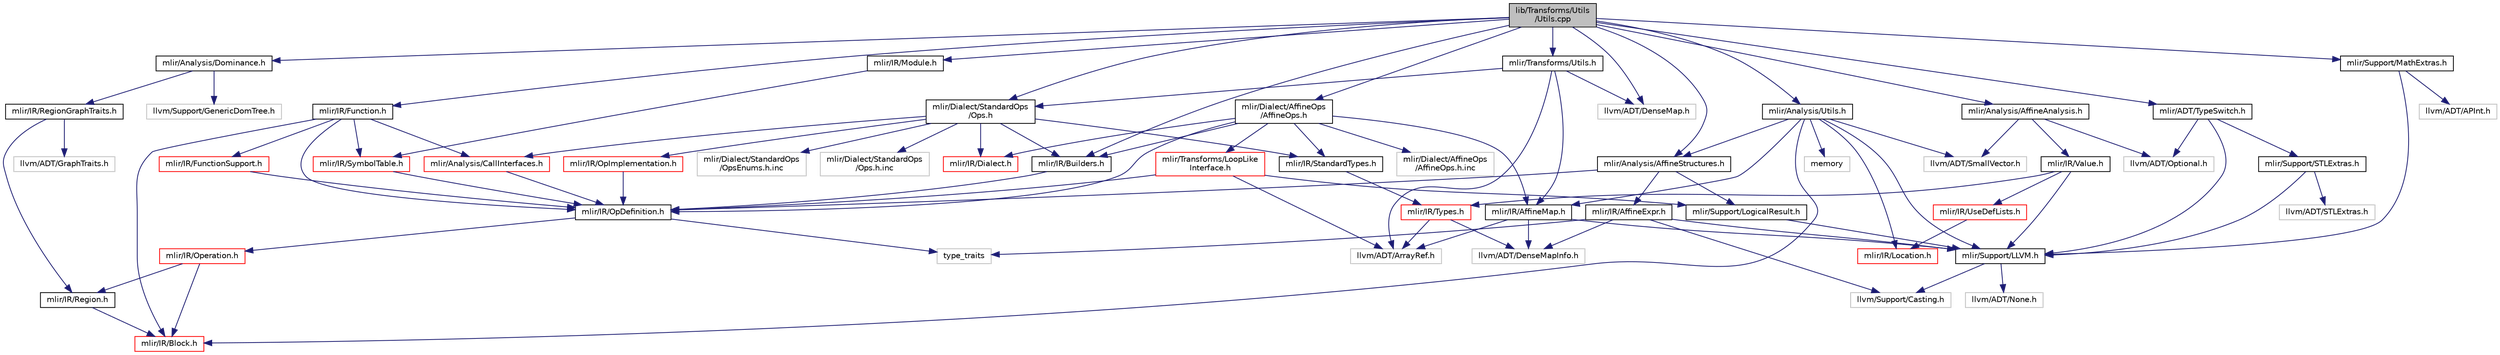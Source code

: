 digraph "lib/Transforms/Utils/Utils.cpp"
{
  bgcolor="transparent";
  edge [fontname="Helvetica",fontsize="10",labelfontname="Helvetica",labelfontsize="10"];
  node [fontname="Helvetica",fontsize="10",shape=record];
  Node0 [label="lib/Transforms/Utils\l/Utils.cpp",height=0.2,width=0.4,color="black", fillcolor="grey75", style="filled", fontcolor="black"];
  Node0 -> Node1 [color="midnightblue",fontsize="10",style="solid",fontname="Helvetica"];
  Node1 [label="mlir/Transforms/Utils.h",height=0.2,width=0.4,color="black",URL="$Transforms_2Utils_8h.html"];
  Node1 -> Node2 [color="midnightblue",fontsize="10",style="solid",fontname="Helvetica"];
  Node2 [label="mlir/Dialect/StandardOps\l/Ops.h",height=0.2,width=0.4,color="black",URL="$Ops_8h.html"];
  Node2 -> Node3 [color="midnightblue",fontsize="10",style="solid",fontname="Helvetica"];
  Node3 [label="mlir/Analysis/CallInterfaces.h",height=0.2,width=0.4,color="red",URL="$CallInterfaces_8h.html"];
  Node3 -> Node4 [color="midnightblue",fontsize="10",style="solid",fontname="Helvetica"];
  Node4 [label="mlir/IR/OpDefinition.h",height=0.2,width=0.4,color="black",URL="$OpDefinition_8h.html"];
  Node4 -> Node5 [color="midnightblue",fontsize="10",style="solid",fontname="Helvetica"];
  Node5 [label="mlir/IR/Operation.h",height=0.2,width=0.4,color="red",URL="$Operation_8h.html"];
  Node5 -> Node6 [color="midnightblue",fontsize="10",style="solid",fontname="Helvetica"];
  Node6 [label="mlir/IR/Block.h",height=0.2,width=0.4,color="red",URL="$Block_8h.html"];
  Node5 -> Node46 [color="midnightblue",fontsize="10",style="solid",fontname="Helvetica"];
  Node46 [label="mlir/IR/Region.h",height=0.2,width=0.4,color="black",URL="$IR_2Region_8h.html"];
  Node46 -> Node6 [color="midnightblue",fontsize="10",style="solid",fontname="Helvetica"];
  Node4 -> Node48 [color="midnightblue",fontsize="10",style="solid",fontname="Helvetica"];
  Node48 [label="type_traits",height=0.2,width=0.4,color="grey75"];
  Node2 -> Node50 [color="midnightblue",fontsize="10",style="solid",fontname="Helvetica"];
  Node50 [label="mlir/IR/Builders.h",height=0.2,width=0.4,color="black",URL="$IR_2Builders_8h.html"];
  Node50 -> Node4 [color="midnightblue",fontsize="10",style="solid",fontname="Helvetica"];
  Node2 -> Node51 [color="midnightblue",fontsize="10",style="solid",fontname="Helvetica"];
  Node51 [label="mlir/IR/Dialect.h",height=0.2,width=0.4,color="red",URL="$IR_2Dialect_8h.html"];
  Node2 -> Node52 [color="midnightblue",fontsize="10",style="solid",fontname="Helvetica"];
  Node52 [label="mlir/IR/OpImplementation.h",height=0.2,width=0.4,color="red",URL="$OpImplementation_8h.html"];
  Node52 -> Node4 [color="midnightblue",fontsize="10",style="solid",fontname="Helvetica"];
  Node2 -> Node57 [color="midnightblue",fontsize="10",style="solid",fontname="Helvetica"];
  Node57 [label="mlir/IR/StandardTypes.h",height=0.2,width=0.4,color="black",URL="$StandardTypes_8h.html"];
  Node57 -> Node9 [color="midnightblue",fontsize="10",style="solid",fontname="Helvetica"];
  Node9 [label="mlir/IR/Types.h",height=0.2,width=0.4,color="red",URL="$Types_8h.html"];
  Node9 -> Node26 [color="midnightblue",fontsize="10",style="solid",fontname="Helvetica"];
  Node26 [label="llvm/ADT/ArrayRef.h",height=0.2,width=0.4,color="grey75"];
  Node9 -> Node27 [color="midnightblue",fontsize="10",style="solid",fontname="Helvetica"];
  Node27 [label="llvm/ADT/DenseMapInfo.h",height=0.2,width=0.4,color="grey75"];
  Node2 -> Node58 [color="midnightblue",fontsize="10",style="solid",fontname="Helvetica"];
  Node58 [label="mlir/Dialect/StandardOps\l/OpsEnums.h.inc",height=0.2,width=0.4,color="grey75"];
  Node2 -> Node59 [color="midnightblue",fontsize="10",style="solid",fontname="Helvetica"];
  Node59 [label="mlir/Dialect/StandardOps\l/Ops.h.inc",height=0.2,width=0.4,color="grey75"];
  Node1 -> Node60 [color="midnightblue",fontsize="10",style="solid",fontname="Helvetica"];
  Node60 [label="mlir/IR/AffineMap.h",height=0.2,width=0.4,color="black",URL="$AffineMap_8h.html"];
  Node60 -> Node12 [color="midnightblue",fontsize="10",style="solid",fontname="Helvetica"];
  Node12 [label="mlir/Support/LLVM.h",height=0.2,width=0.4,color="black",URL="$LLVM_8h.html"];
  Node12 -> Node13 [color="midnightblue",fontsize="10",style="solid",fontname="Helvetica"];
  Node13 [label="llvm/ADT/None.h",height=0.2,width=0.4,color="grey75"];
  Node12 -> Node14 [color="midnightblue",fontsize="10",style="solid",fontname="Helvetica"];
  Node14 [label="llvm/Support/Casting.h",height=0.2,width=0.4,color="grey75"];
  Node60 -> Node26 [color="midnightblue",fontsize="10",style="solid",fontname="Helvetica"];
  Node60 -> Node27 [color="midnightblue",fontsize="10",style="solid",fontname="Helvetica"];
  Node1 -> Node26 [color="midnightblue",fontsize="10",style="solid",fontname="Helvetica"];
  Node1 -> Node23 [color="midnightblue",fontsize="10",style="solid",fontname="Helvetica"];
  Node23 [label="llvm/ADT/DenseMap.h",height=0.2,width=0.4,color="grey75"];
  Node0 -> Node61 [color="midnightblue",fontsize="10",style="solid",fontname="Helvetica"];
  Node61 [label="mlir/ADT/TypeSwitch.h",height=0.2,width=0.4,color="black",URL="$TypeSwitch_8h.html"];
  Node61 -> Node12 [color="midnightblue",fontsize="10",style="solid",fontname="Helvetica"];
  Node61 -> Node20 [color="midnightblue",fontsize="10",style="solid",fontname="Helvetica"];
  Node20 [label="mlir/Support/STLExtras.h",height=0.2,width=0.4,color="black",URL="$STLExtras_8h.html"];
  Node20 -> Node12 [color="midnightblue",fontsize="10",style="solid",fontname="Helvetica"];
  Node20 -> Node21 [color="midnightblue",fontsize="10",style="solid",fontname="Helvetica"];
  Node21 [label="llvm/ADT/STLExtras.h",height=0.2,width=0.4,color="grey75"];
  Node61 -> Node62 [color="midnightblue",fontsize="10",style="solid",fontname="Helvetica"];
  Node62 [label="llvm/ADT/Optional.h",height=0.2,width=0.4,color="grey75"];
  Node0 -> Node63 [color="midnightblue",fontsize="10",style="solid",fontname="Helvetica"];
  Node63 [label="mlir/Analysis/AffineAnalysis.h",height=0.2,width=0.4,color="black",URL="$AffineAnalysis_8h.html"];
  Node63 -> Node8 [color="midnightblue",fontsize="10",style="solid",fontname="Helvetica"];
  Node8 [label="mlir/IR/Value.h",height=0.2,width=0.4,color="black",URL="$Value_8h.html"];
  Node8 -> Node9 [color="midnightblue",fontsize="10",style="solid",fontname="Helvetica"];
  Node8 -> Node29 [color="midnightblue",fontsize="10",style="solid",fontname="Helvetica"];
  Node29 [label="mlir/IR/UseDefLists.h",height=0.2,width=0.4,color="red",URL="$UseDefLists_8h.html"];
  Node29 -> Node30 [color="midnightblue",fontsize="10",style="solid",fontname="Helvetica"];
  Node30 [label="mlir/IR/Location.h",height=0.2,width=0.4,color="red",URL="$Location_8h.html"];
  Node8 -> Node12 [color="midnightblue",fontsize="10",style="solid",fontname="Helvetica"];
  Node63 -> Node62 [color="midnightblue",fontsize="10",style="solid",fontname="Helvetica"];
  Node63 -> Node64 [color="midnightblue",fontsize="10",style="solid",fontname="Helvetica"];
  Node64 [label="llvm/ADT/SmallVector.h",height=0.2,width=0.4,color="grey75"];
  Node0 -> Node65 [color="midnightblue",fontsize="10",style="solid",fontname="Helvetica"];
  Node65 [label="mlir/Analysis/AffineStructures.h",height=0.2,width=0.4,color="black",URL="$AffineStructures_8h.html"];
  Node65 -> Node66 [color="midnightblue",fontsize="10",style="solid",fontname="Helvetica"];
  Node66 [label="mlir/IR/AffineExpr.h",height=0.2,width=0.4,color="black",URL="$AffineExpr_8h.html"];
  Node66 -> Node12 [color="midnightblue",fontsize="10",style="solid",fontname="Helvetica"];
  Node66 -> Node27 [color="midnightblue",fontsize="10",style="solid",fontname="Helvetica"];
  Node66 -> Node14 [color="midnightblue",fontsize="10",style="solid",fontname="Helvetica"];
  Node66 -> Node48 [color="midnightblue",fontsize="10",style="solid",fontname="Helvetica"];
  Node65 -> Node4 [color="midnightblue",fontsize="10",style="solid",fontname="Helvetica"];
  Node65 -> Node19 [color="midnightblue",fontsize="10",style="solid",fontname="Helvetica"];
  Node19 [label="mlir/Support/LogicalResult.h",height=0.2,width=0.4,color="black",URL="$LogicalResult_8h.html"];
  Node19 -> Node12 [color="midnightblue",fontsize="10",style="solid",fontname="Helvetica"];
  Node0 -> Node67 [color="midnightblue",fontsize="10",style="solid",fontname="Helvetica"];
  Node67 [label="mlir/Analysis/Dominance.h",height=0.2,width=0.4,color="black",URL="$Dominance_8h.html"];
  Node67 -> Node68 [color="midnightblue",fontsize="10",style="solid",fontname="Helvetica"];
  Node68 [label="mlir/IR/RegionGraphTraits.h",height=0.2,width=0.4,color="black",URL="$RegionGraphTraits_8h.html"];
  Node68 -> Node46 [color="midnightblue",fontsize="10",style="solid",fontname="Helvetica"];
  Node68 -> Node69 [color="midnightblue",fontsize="10",style="solid",fontname="Helvetica"];
  Node69 [label="llvm/ADT/GraphTraits.h",height=0.2,width=0.4,color="grey75"];
  Node67 -> Node70 [color="midnightblue",fontsize="10",style="solid",fontname="Helvetica"];
  Node70 [label="llvm/Support/GenericDomTree.h",height=0.2,width=0.4,color="grey75"];
  Node0 -> Node71 [color="midnightblue",fontsize="10",style="solid",fontname="Helvetica"];
  Node71 [label="mlir/Analysis/Utils.h",height=0.2,width=0.4,color="black",URL="$Analysis_2Utils_8h.html"];
  Node71 -> Node65 [color="midnightblue",fontsize="10",style="solid",fontname="Helvetica"];
  Node71 -> Node60 [color="midnightblue",fontsize="10",style="solid",fontname="Helvetica"];
  Node71 -> Node6 [color="midnightblue",fontsize="10",style="solid",fontname="Helvetica"];
  Node71 -> Node30 [color="midnightblue",fontsize="10",style="solid",fontname="Helvetica"];
  Node71 -> Node12 [color="midnightblue",fontsize="10",style="solid",fontname="Helvetica"];
  Node71 -> Node64 [color="midnightblue",fontsize="10",style="solid",fontname="Helvetica"];
  Node71 -> Node16 [color="midnightblue",fontsize="10",style="solid",fontname="Helvetica"];
  Node16 [label="memory",height=0.2,width=0.4,color="grey75"];
  Node0 -> Node72 [color="midnightblue",fontsize="10",style="solid",fontname="Helvetica"];
  Node72 [label="mlir/Dialect/AffineOps\l/AffineOps.h",height=0.2,width=0.4,color="black",URL="$AffineOps_8h.html"];
  Node72 -> Node60 [color="midnightblue",fontsize="10",style="solid",fontname="Helvetica"];
  Node72 -> Node50 [color="midnightblue",fontsize="10",style="solid",fontname="Helvetica"];
  Node72 -> Node51 [color="midnightblue",fontsize="10",style="solid",fontname="Helvetica"];
  Node72 -> Node4 [color="midnightblue",fontsize="10",style="solid",fontname="Helvetica"];
  Node72 -> Node57 [color="midnightblue",fontsize="10",style="solid",fontname="Helvetica"];
  Node72 -> Node73 [color="midnightblue",fontsize="10",style="solid",fontname="Helvetica"];
  Node73 [label="mlir/Transforms/LoopLike\lInterface.h",height=0.2,width=0.4,color="red",URL="$LoopLikeInterface_8h.html"];
  Node73 -> Node4 [color="midnightblue",fontsize="10",style="solid",fontname="Helvetica"];
  Node73 -> Node19 [color="midnightblue",fontsize="10",style="solid",fontname="Helvetica"];
  Node73 -> Node26 [color="midnightblue",fontsize="10",style="solid",fontname="Helvetica"];
  Node72 -> Node75 [color="midnightblue",fontsize="10",style="solid",fontname="Helvetica"];
  Node75 [label="mlir/Dialect/AffineOps\l/AffineOps.h.inc",height=0.2,width=0.4,color="grey75"];
  Node0 -> Node2 [color="midnightblue",fontsize="10",style="solid",fontname="Helvetica"];
  Node0 -> Node50 [color="midnightblue",fontsize="10",style="solid",fontname="Helvetica"];
  Node0 -> Node76 [color="midnightblue",fontsize="10",style="solid",fontname="Helvetica"];
  Node76 [label="mlir/IR/Function.h",height=0.2,width=0.4,color="black",URL="$Function_8h.html"];
  Node76 -> Node3 [color="midnightblue",fontsize="10",style="solid",fontname="Helvetica"];
  Node76 -> Node6 [color="midnightblue",fontsize="10",style="solid",fontname="Helvetica"];
  Node76 -> Node77 [color="midnightblue",fontsize="10",style="solid",fontname="Helvetica"];
  Node77 [label="mlir/IR/FunctionSupport.h",height=0.2,width=0.4,color="red",URL="$FunctionSupport_8h.html"];
  Node77 -> Node4 [color="midnightblue",fontsize="10",style="solid",fontname="Helvetica"];
  Node76 -> Node4 [color="midnightblue",fontsize="10",style="solid",fontname="Helvetica"];
  Node76 -> Node79 [color="midnightblue",fontsize="10",style="solid",fontname="Helvetica"];
  Node79 [label="mlir/IR/SymbolTable.h",height=0.2,width=0.4,color="red",URL="$SymbolTable_8h.html"];
  Node79 -> Node4 [color="midnightblue",fontsize="10",style="solid",fontname="Helvetica"];
  Node0 -> Node81 [color="midnightblue",fontsize="10",style="solid",fontname="Helvetica"];
  Node81 [label="mlir/IR/Module.h",height=0.2,width=0.4,color="black",URL="$Module_8h.html"];
  Node81 -> Node79 [color="midnightblue",fontsize="10",style="solid",fontname="Helvetica"];
  Node0 -> Node82 [color="midnightblue",fontsize="10",style="solid",fontname="Helvetica"];
  Node82 [label="mlir/Support/MathExtras.h",height=0.2,width=0.4,color="black",URL="$MathExtras_8h.html"];
  Node82 -> Node12 [color="midnightblue",fontsize="10",style="solid",fontname="Helvetica"];
  Node82 -> Node83 [color="midnightblue",fontsize="10",style="solid",fontname="Helvetica"];
  Node83 [label="llvm/ADT/APInt.h",height=0.2,width=0.4,color="grey75"];
  Node0 -> Node23 [color="midnightblue",fontsize="10",style="solid",fontname="Helvetica"];
}
